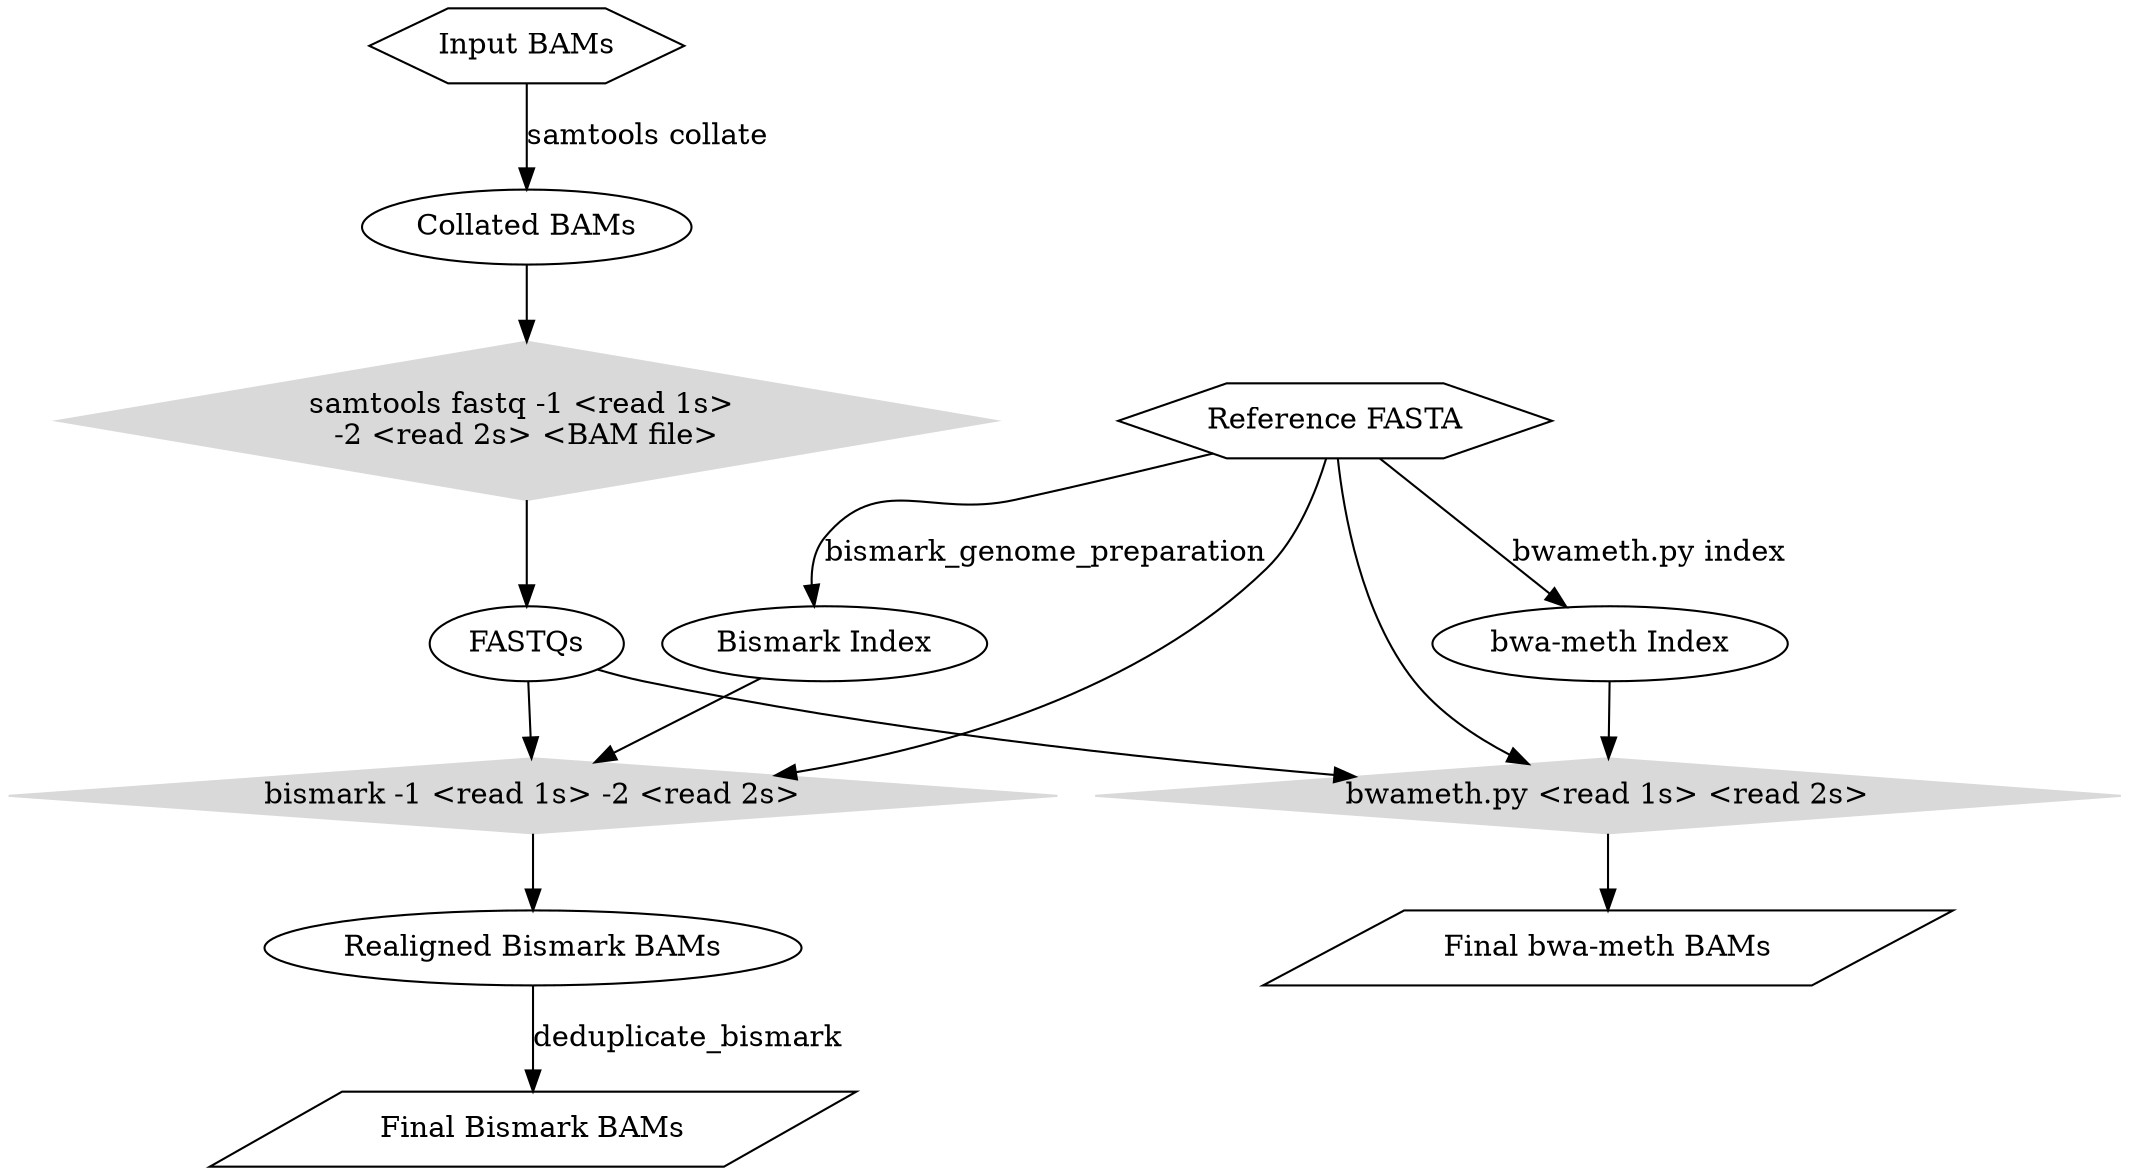 digraph workflow {

	"Reference FASTA" [shape=hexagon];

	"Input BAMs" [shape=hexagon];

	"Final Bismark BAMs" [shape=parallelogram];

	"Final bwa-meth BAMs" [shape=parallelogram];

	"Bismark" [shape=diamond,  color=gray85, style=filled, label="bismark -1 <read 1s> -2 <read 2s>"];
	
	"samtools fastq" [shape=diamond,  color=gray85, style=filled, label="samtools fastq -1 <read 1s> \n-2 <read 2s> <BAM file>"];

	"bwa-meth" [shape=diamond,  color=gray85, style=filled, label="bwameth.py <read 1s> <read 2s>"];

	"Input BAMs" -> "Collated BAMs" [label="samtools collate"];

	"Collated BAMs" -> "samtools fastq";

	"samtools fastq" -> "FASTQs";

	"FASTQs" -> "Bismark";

	"FASTQs" -> "bwa-meth";

	"Bismark Index" -> "Bismark";

	"bwa-meth Index" -> "bwa-meth";

	"Reference FASTA" -> "Bismark Index" [label="bismark_genome_preparation"];

	"Reference FASTA" -> "bwa-meth Index" [label="bwameth.py index"];

	"Reference FASTA" -> "Bismark";

	"Reference FASTA" -> "bwa-meth";

	"Bismark" -> "Realigned Bismark BAMs";

	"Realigned Bismark BAMs" -> "Final Bismark BAMs" [label="deduplicate_bismark"];

	"bwa-meth" -> "Final bwa-meth BAMs";

}